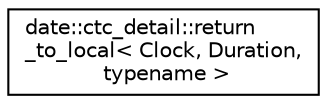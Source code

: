 digraph "Graphical Class Hierarchy"
{
 // LATEX_PDF_SIZE
  edge [fontname="Helvetica",fontsize="10",labelfontname="Helvetica",labelfontsize="10"];
  node [fontname="Helvetica",fontsize="10",shape=record];
  rankdir="LR";
  Node0 [label="date::ctc_detail::return\l_to_local\< Clock, Duration,\l typename \>",height=0.2,width=0.4,color="black", fillcolor="white", style="filled",URL="$structdate_1_1ctc__detail_1_1return__to__local.html",tooltip=" "];
}
